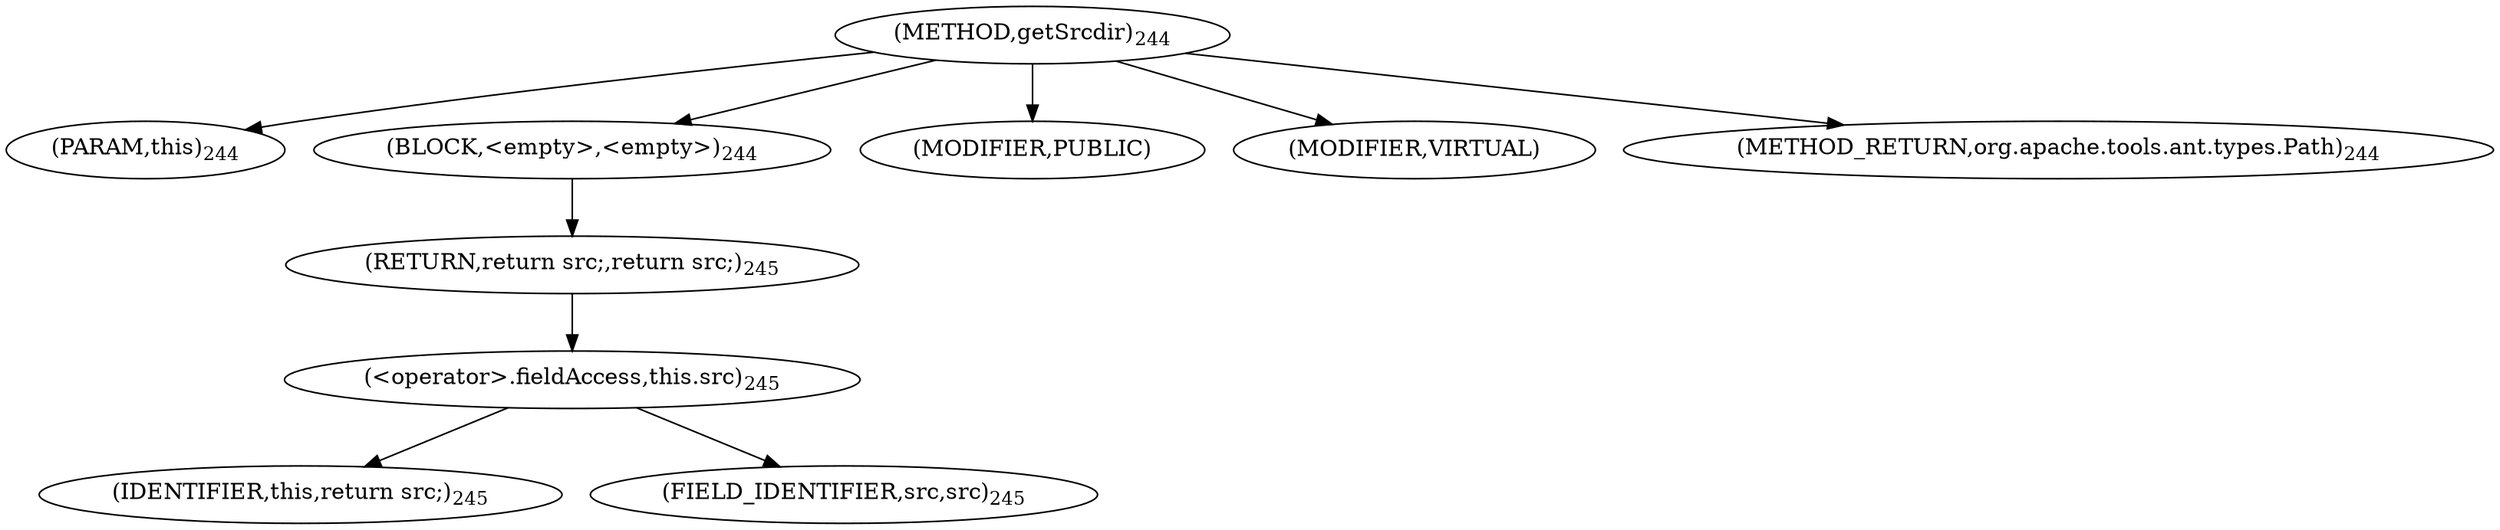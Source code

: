 digraph "getSrcdir" {  
"490" [label = <(METHOD,getSrcdir)<SUB>244</SUB>> ]
"491" [label = <(PARAM,this)<SUB>244</SUB>> ]
"492" [label = <(BLOCK,&lt;empty&gt;,&lt;empty&gt;)<SUB>244</SUB>> ]
"493" [label = <(RETURN,return src;,return src;)<SUB>245</SUB>> ]
"494" [label = <(&lt;operator&gt;.fieldAccess,this.src)<SUB>245</SUB>> ]
"495" [label = <(IDENTIFIER,this,return src;)<SUB>245</SUB>> ]
"496" [label = <(FIELD_IDENTIFIER,src,src)<SUB>245</SUB>> ]
"497" [label = <(MODIFIER,PUBLIC)> ]
"498" [label = <(MODIFIER,VIRTUAL)> ]
"499" [label = <(METHOD_RETURN,org.apache.tools.ant.types.Path)<SUB>244</SUB>> ]
  "490" -> "491" 
  "490" -> "492" 
  "490" -> "497" 
  "490" -> "498" 
  "490" -> "499" 
  "492" -> "493" 
  "493" -> "494" 
  "494" -> "495" 
  "494" -> "496" 
}
